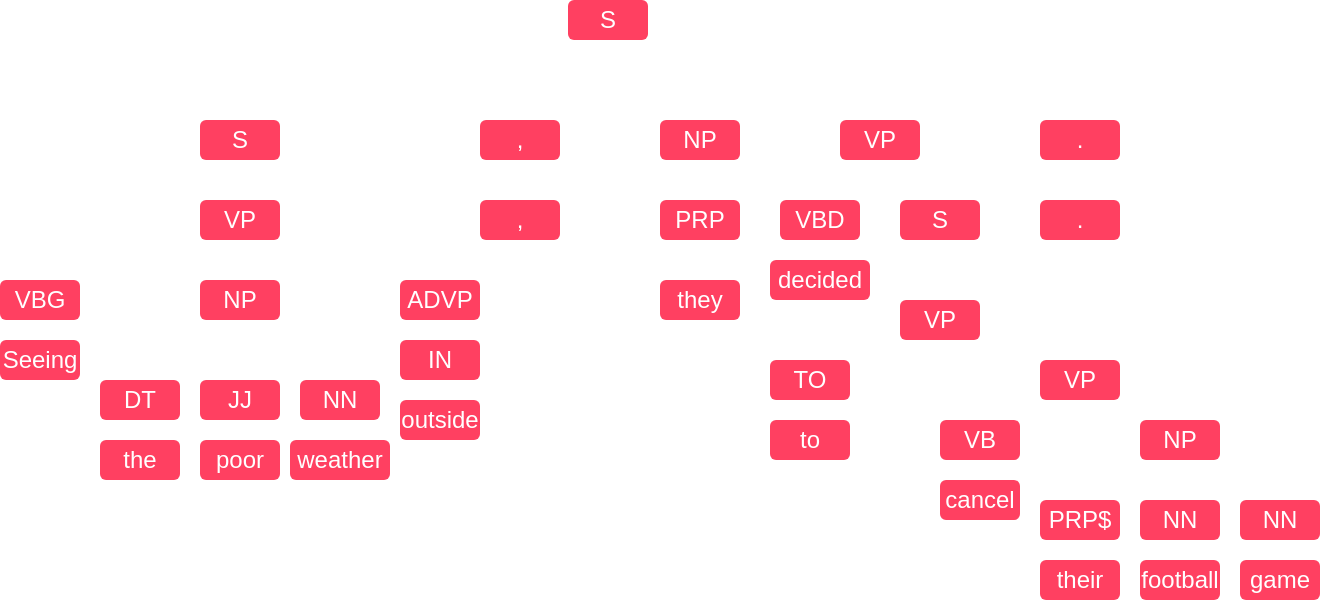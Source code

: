 <mxfile version="12.2.6" type="device" pages="1"><diagram id="y1CanreuWjRoeo5zHI3Q" name="Page-1"><mxGraphModel dx="691" dy="407" grid="1" gridSize="10" guides="1" tooltips="1" connect="1" arrows="1" fold="1" page="1" pageScale="1" pageWidth="827" pageHeight="1169" math="0" shadow="0"><root><mxCell id="0"/><mxCell id="1" parent="0"/><mxCell id="8iZlx7jQOE2jGLIJLTD4-42" style="edgeStyle=orthogonalEdgeStyle;rounded=0;orthogonalLoop=1;jettySize=auto;html=1;exitX=0;exitY=0.5;exitDx=0;exitDy=0;entryX=0.5;entryY=0;entryDx=0;entryDy=0;endArrow=none;endFill=0;fillColor=#FFFFFF;strokeColor=#FFFFFF;" parent="1" source="8iZlx7jQOE2jGLIJLTD4-1" target="8iZlx7jQOE2jGLIJLTD4-2" edge="1"><mxGeometry relative="1" as="geometry"/></mxCell><mxCell id="8iZlx7jQOE2jGLIJLTD4-45" style="edgeStyle=orthogonalEdgeStyle;rounded=0;orthogonalLoop=1;jettySize=auto;html=1;exitX=1;exitY=0.75;exitDx=0;exitDy=0;entryX=0.5;entryY=0;entryDx=0;entryDy=0;endArrow=none;endFill=0;strokeColor=#FFFFFF;" parent="1" source="8iZlx7jQOE2jGLIJLTD4-1" target="8iZlx7jQOE2jGLIJLTD4-5" edge="1"><mxGeometry relative="1" as="geometry"><Array as="points"><mxPoint x="580" y="55"/></Array></mxGeometry></mxCell><mxCell id="8iZlx7jQOE2jGLIJLTD4-48" style="edgeStyle=orthogonalEdgeStyle;rounded=0;orthogonalLoop=1;jettySize=auto;html=1;exitX=0.25;exitY=1;exitDx=0;exitDy=0;entryX=0.5;entryY=0;entryDx=0;entryDy=0;endArrow=none;endFill=0;strokeColor=#FFFFFF;" parent="1" source="8iZlx7jQOE2jGLIJLTD4-1" target="8iZlx7jQOE2jGLIJLTD4-3" edge="1"><mxGeometry relative="1" as="geometry"/></mxCell><mxCell id="8iZlx7jQOE2jGLIJLTD4-49" style="edgeStyle=orthogonalEdgeStyle;rounded=0;orthogonalLoop=1;jettySize=auto;html=1;exitX=0.75;exitY=1;exitDx=0;exitDy=0;entryX=0.5;entryY=0;entryDx=0;entryDy=0;endArrow=none;endFill=0;strokeColor=#FFFFFF;" parent="1" source="8iZlx7jQOE2jGLIJLTD4-1" target="8iZlx7jQOE2jGLIJLTD4-4" edge="1"><mxGeometry relative="1" as="geometry"/></mxCell><mxCell id="8iZlx7jQOE2jGLIJLTD4-57" style="edgeStyle=orthogonalEdgeStyle;rounded=0;orthogonalLoop=1;jettySize=auto;html=1;exitX=1;exitY=0.25;exitDx=0;exitDy=0;entryX=0.5;entryY=0;entryDx=0;entryDy=0;endArrow=none;endFill=0;strokeColor=#FFFFFF;" parent="1" source="8iZlx7jQOE2jGLIJLTD4-1" target="8iZlx7jQOE2jGLIJLTD4-6" edge="1"><mxGeometry relative="1" as="geometry"/></mxCell><mxCell id="8iZlx7jQOE2jGLIJLTD4-1" value="&lt;font color=&quot;#ffffff&quot;&gt;S&lt;/font&gt;" style="text;html=1;strokeColor=none;fillColor=#FF4061;align=center;verticalAlign=middle;whiteSpace=wrap;rounded=1;glass=0;" parent="1" vertex="1"><mxGeometry x="424" y="40" width="40" height="20" as="geometry"/></mxCell><mxCell id="8iZlx7jQOE2jGLIJLTD4-52" style="edgeStyle=orthogonalEdgeStyle;rounded=0;orthogonalLoop=1;jettySize=auto;html=1;exitX=0.5;exitY=1;exitDx=0;exitDy=0;entryX=0.5;entryY=0;entryDx=0;entryDy=0;endArrow=none;endFill=0;strokeColor=#FFFFFF;" parent="1" source="8iZlx7jQOE2jGLIJLTD4-2" target="8iZlx7jQOE2jGLIJLTD4-7" edge="1"><mxGeometry relative="1" as="geometry"/></mxCell><mxCell id="8iZlx7jQOE2jGLIJLTD4-2" value="&lt;font color=&quot;#ffffff&quot;&gt;S&lt;/font&gt;" style="text;html=1;strokeColor=none;fillColor=#FF4061;align=center;verticalAlign=middle;whiteSpace=wrap;rounded=1;glass=0;" parent="1" vertex="1"><mxGeometry x="240" y="100" width="40" height="20" as="geometry"/></mxCell><mxCell id="8iZlx7jQOE2jGLIJLTD4-53" style="edgeStyle=orthogonalEdgeStyle;rounded=0;orthogonalLoop=1;jettySize=auto;html=1;exitX=0.5;exitY=1;exitDx=0;exitDy=0;entryX=0.5;entryY=0;entryDx=0;entryDy=0;endArrow=none;endFill=0;strokeColor=#FFFFFF;" parent="1" source="8iZlx7jQOE2jGLIJLTD4-3" target="8iZlx7jQOE2jGLIJLTD4-20" edge="1"><mxGeometry relative="1" as="geometry"/></mxCell><mxCell id="8iZlx7jQOE2jGLIJLTD4-3" value="&lt;font color=&quot;#ffffff&quot;&gt;,&lt;/font&gt;" style="text;html=1;strokeColor=none;fillColor=#FF4061;align=center;verticalAlign=middle;whiteSpace=wrap;rounded=1;glass=0;" parent="1" vertex="1"><mxGeometry x="380" y="100" width="40" height="20" as="geometry"/></mxCell><mxCell id="8iZlx7jQOE2jGLIJLTD4-54" style="edgeStyle=orthogonalEdgeStyle;rounded=0;orthogonalLoop=1;jettySize=auto;html=1;exitX=0.5;exitY=1;exitDx=0;exitDy=0;entryX=0.5;entryY=0;entryDx=0;entryDy=0;endArrow=none;endFill=0;strokeColor=#FFFFFF;" parent="1" source="8iZlx7jQOE2jGLIJLTD4-4" target="8iZlx7jQOE2jGLIJLTD4-21" edge="1"><mxGeometry relative="1" as="geometry"/></mxCell><mxCell id="8iZlx7jQOE2jGLIJLTD4-4" value="&lt;font color=&quot;#ffffff&quot;&gt;NP&lt;/font&gt;" style="text;html=1;strokeColor=none;fillColor=#FF4061;align=center;verticalAlign=middle;whiteSpace=wrap;rounded=1;glass=0;" parent="1" vertex="1"><mxGeometry x="470" y="100" width="40" height="20" as="geometry"/></mxCell><mxCell id="8iZlx7jQOE2jGLIJLTD4-55" style="edgeStyle=orthogonalEdgeStyle;rounded=0;orthogonalLoop=1;jettySize=auto;html=1;exitX=0.25;exitY=1;exitDx=0;exitDy=0;entryX=0.5;entryY=0;entryDx=0;entryDy=0;endArrow=none;endFill=0;strokeColor=#FFFFFF;" parent="1" source="8iZlx7jQOE2jGLIJLTD4-5" target="8iZlx7jQOE2jGLIJLTD4-23" edge="1"><mxGeometry relative="1" as="geometry"><Array as="points"><mxPoint x="570" y="130"/><mxPoint x="550" y="130"/></Array></mxGeometry></mxCell><mxCell id="8iZlx7jQOE2jGLIJLTD4-56" style="edgeStyle=orthogonalEdgeStyle;rounded=0;orthogonalLoop=1;jettySize=auto;html=1;exitX=0.75;exitY=1;exitDx=0;exitDy=0;entryX=0.5;entryY=0;entryDx=0;entryDy=0;endArrow=none;endFill=0;strokeColor=#FFFFFF;" parent="1" source="8iZlx7jQOE2jGLIJLTD4-5" target="8iZlx7jQOE2jGLIJLTD4-24" edge="1"><mxGeometry relative="1" as="geometry"><Array as="points"><mxPoint x="590" y="130"/><mxPoint x="610" y="130"/></Array></mxGeometry></mxCell><mxCell id="8iZlx7jQOE2jGLIJLTD4-5" value="&lt;font color=&quot;#ffffff&quot;&gt;VP&lt;/font&gt;" style="text;html=1;strokeColor=none;fillColor=#FF4061;align=center;verticalAlign=middle;whiteSpace=wrap;rounded=1;glass=0;" parent="1" vertex="1"><mxGeometry x="560" y="100" width="40" height="20" as="geometry"/></mxCell><mxCell id="8iZlx7jQOE2jGLIJLTD4-59" style="edgeStyle=orthogonalEdgeStyle;rounded=0;orthogonalLoop=1;jettySize=auto;html=1;exitX=0.5;exitY=1;exitDx=0;exitDy=0;entryX=0.5;entryY=0;entryDx=0;entryDy=0;endArrow=none;endFill=0;strokeColor=#FFFFFF;" parent="1" source="8iZlx7jQOE2jGLIJLTD4-6" target="8iZlx7jQOE2jGLIJLTD4-58" edge="1"><mxGeometry relative="1" as="geometry"/></mxCell><mxCell id="8iZlx7jQOE2jGLIJLTD4-6" value="&lt;font color=&quot;#ffffff&quot;&gt;.&lt;/font&gt;" style="text;html=1;strokeColor=none;fillColor=#FF4061;align=center;verticalAlign=middle;whiteSpace=wrap;rounded=1;glass=0;" parent="1" vertex="1"><mxGeometry x="660" y="100" width="40" height="20" as="geometry"/></mxCell><mxCell id="8iZlx7jQOE2jGLIJLTD4-60" style="edgeStyle=orthogonalEdgeStyle;rounded=0;orthogonalLoop=1;jettySize=auto;html=1;exitX=0;exitY=0.5;exitDx=0;exitDy=0;entryX=0.5;entryY=0;entryDx=0;entryDy=0;endArrow=none;endFill=0;strokeColor=#FFFFFF;" parent="1" source="8iZlx7jQOE2jGLIJLTD4-7" target="8iZlx7jQOE2jGLIJLTD4-8" edge="1"><mxGeometry relative="1" as="geometry"/></mxCell><mxCell id="8iZlx7jQOE2jGLIJLTD4-61" style="edgeStyle=orthogonalEdgeStyle;rounded=0;orthogonalLoop=1;jettySize=auto;html=1;exitX=1;exitY=0.5;exitDx=0;exitDy=0;entryX=0.5;entryY=0;entryDx=0;entryDy=0;endArrow=none;endFill=0;strokeColor=#FFFFFF;" parent="1" source="8iZlx7jQOE2jGLIJLTD4-7" target="8iZlx7jQOE2jGLIJLTD4-10" edge="1"><mxGeometry relative="1" as="geometry"/></mxCell><mxCell id="8iZlx7jQOE2jGLIJLTD4-62" style="edgeStyle=orthogonalEdgeStyle;rounded=0;orthogonalLoop=1;jettySize=auto;html=1;exitX=0.5;exitY=1;exitDx=0;exitDy=0;entryX=0.5;entryY=0;entryDx=0;entryDy=0;endArrow=none;endFill=0;strokeColor=#FFFFFF;" parent="1" source="8iZlx7jQOE2jGLIJLTD4-7" target="8iZlx7jQOE2jGLIJLTD4-9" edge="1"><mxGeometry relative="1" as="geometry"/></mxCell><mxCell id="8iZlx7jQOE2jGLIJLTD4-7" value="&lt;font color=&quot;#ffffff&quot;&gt;VP&lt;/font&gt;" style="text;html=1;strokeColor=none;fillColor=#FF4061;align=center;verticalAlign=middle;whiteSpace=wrap;rounded=1;glass=0;" parent="1" vertex="1"><mxGeometry x="240" y="140" width="40" height="20" as="geometry"/></mxCell><mxCell id="8iZlx7jQOE2jGLIJLTD4-63" style="edgeStyle=orthogonalEdgeStyle;rounded=0;orthogonalLoop=1;jettySize=auto;html=1;exitX=0.5;exitY=1;exitDx=0;exitDy=0;entryX=0.5;entryY=0;entryDx=0;entryDy=0;endArrow=none;endFill=0;strokeColor=#FFFFFF;" parent="1" source="8iZlx7jQOE2jGLIJLTD4-8" target="8iZlx7jQOE2jGLIJLTD4-17" edge="1"><mxGeometry relative="1" as="geometry"/></mxCell><mxCell id="8iZlx7jQOE2jGLIJLTD4-8" value="&lt;font color=&quot;#ffffff&quot;&gt;VBG&lt;/font&gt;" style="text;html=1;strokeColor=none;fillColor=#FF4061;align=center;verticalAlign=middle;whiteSpace=wrap;rounded=1;" parent="1" vertex="1"><mxGeometry x="140" y="180" width="40" height="20" as="geometry"/></mxCell><mxCell id="8iZlx7jQOE2jGLIJLTD4-64" style="edgeStyle=orthogonalEdgeStyle;rounded=0;orthogonalLoop=1;jettySize=auto;html=1;exitX=0;exitY=0.5;exitDx=0;exitDy=0;entryX=0.5;entryY=0;entryDx=0;entryDy=0;endArrow=none;endFill=0;strokeColor=#FFFFFF;" parent="1" source="8iZlx7jQOE2jGLIJLTD4-9" target="8iZlx7jQOE2jGLIJLTD4-11" edge="1"><mxGeometry relative="1" as="geometry"/></mxCell><mxCell id="8iZlx7jQOE2jGLIJLTD4-65" style="edgeStyle=orthogonalEdgeStyle;rounded=0;orthogonalLoop=1;jettySize=auto;html=1;exitX=0.5;exitY=1;exitDx=0;exitDy=0;entryX=0.5;entryY=0;entryDx=0;entryDy=0;endArrow=none;endFill=0;strokeColor=#FFFFFF;" parent="1" source="8iZlx7jQOE2jGLIJLTD4-9" target="8iZlx7jQOE2jGLIJLTD4-12" edge="1"><mxGeometry relative="1" as="geometry"/></mxCell><mxCell id="8iZlx7jQOE2jGLIJLTD4-66" style="edgeStyle=orthogonalEdgeStyle;rounded=0;orthogonalLoop=1;jettySize=auto;html=1;exitX=1;exitY=0.5;exitDx=0;exitDy=0;entryX=0.5;entryY=0;entryDx=0;entryDy=0;endArrow=none;endFill=0;strokeColor=#FFFFFF;" parent="1" source="8iZlx7jQOE2jGLIJLTD4-9" target="8iZlx7jQOE2jGLIJLTD4-13" edge="1"><mxGeometry relative="1" as="geometry"/></mxCell><mxCell id="8iZlx7jQOE2jGLIJLTD4-9" value="&lt;font color=&quot;#ffffff&quot;&gt;NP&lt;/font&gt;" style="text;html=1;strokeColor=none;fillColor=#FF4061;align=center;verticalAlign=middle;whiteSpace=wrap;rounded=1;glass=0;" parent="1" vertex="1"><mxGeometry x="240" y="180" width="40" height="20" as="geometry"/></mxCell><mxCell id="8iZlx7jQOE2jGLIJLTD4-70" style="edgeStyle=orthogonalEdgeStyle;rounded=0;orthogonalLoop=1;jettySize=auto;html=1;exitX=0.5;exitY=1;exitDx=0;exitDy=0;entryX=0.5;entryY=0;entryDx=0;entryDy=0;endArrow=none;endFill=0;strokeColor=#FFFFFF;" parent="1" source="8iZlx7jQOE2jGLIJLTD4-10" target="8iZlx7jQOE2jGLIJLTD4-18" edge="1"><mxGeometry relative="1" as="geometry"/></mxCell><mxCell id="8iZlx7jQOE2jGLIJLTD4-10" value="&lt;font color=&quot;#ffffff&quot;&gt;ADVP&lt;/font&gt;" style="text;html=1;strokeColor=none;fillColor=#FF4061;align=center;verticalAlign=middle;whiteSpace=wrap;rounded=1;glass=0;" parent="1" vertex="1"><mxGeometry x="340" y="180" width="40" height="20" as="geometry"/></mxCell><mxCell id="8iZlx7jQOE2jGLIJLTD4-67" style="edgeStyle=orthogonalEdgeStyle;rounded=0;orthogonalLoop=1;jettySize=auto;html=1;exitX=0.5;exitY=1;exitDx=0;exitDy=0;entryX=0.5;entryY=0;entryDx=0;entryDy=0;endArrow=none;endFill=0;strokeColor=#FFFFFF;" parent="1" source="8iZlx7jQOE2jGLIJLTD4-11" target="8iZlx7jQOE2jGLIJLTD4-14" edge="1"><mxGeometry relative="1" as="geometry"/></mxCell><mxCell id="8iZlx7jQOE2jGLIJLTD4-11" value="&lt;font color=&quot;#ffffff&quot;&gt;DT&lt;/font&gt;" style="text;html=1;strokeColor=none;fillColor=#FF4061;align=center;verticalAlign=middle;whiteSpace=wrap;rounded=1;glass=0;" parent="1" vertex="1"><mxGeometry x="190" y="230" width="40" height="20" as="geometry"/></mxCell><mxCell id="8iZlx7jQOE2jGLIJLTD4-68" style="edgeStyle=orthogonalEdgeStyle;rounded=0;orthogonalLoop=1;jettySize=auto;html=1;exitX=0.5;exitY=1;exitDx=0;exitDy=0;entryX=0.5;entryY=0;entryDx=0;entryDy=0;endArrow=none;endFill=0;strokeColor=#FFFFFF;" parent="1" source="8iZlx7jQOE2jGLIJLTD4-12" target="8iZlx7jQOE2jGLIJLTD4-15" edge="1"><mxGeometry relative="1" as="geometry"/></mxCell><mxCell id="8iZlx7jQOE2jGLIJLTD4-12" value="&lt;font color=&quot;#ffffff&quot;&gt;JJ&lt;/font&gt;" style="text;html=1;strokeColor=none;fillColor=#FF4061;align=center;verticalAlign=middle;whiteSpace=wrap;rounded=1;glass=0;" parent="1" vertex="1"><mxGeometry x="240" y="230" width="40" height="20" as="geometry"/></mxCell><mxCell id="8iZlx7jQOE2jGLIJLTD4-69" style="edgeStyle=orthogonalEdgeStyle;rounded=0;orthogonalLoop=1;jettySize=auto;html=1;exitX=0.5;exitY=1;exitDx=0;exitDy=0;entryX=0.5;entryY=0;entryDx=0;entryDy=0;endArrow=none;endFill=0;strokeColor=#FFFFFF;" parent="1" source="8iZlx7jQOE2jGLIJLTD4-13" target="8iZlx7jQOE2jGLIJLTD4-16" edge="1"><mxGeometry relative="1" as="geometry"/></mxCell><mxCell id="8iZlx7jQOE2jGLIJLTD4-13" value="&lt;font color=&quot;#ffffff&quot;&gt;NN&lt;/font&gt;" style="text;html=1;strokeColor=none;fillColor=#FF4061;align=center;verticalAlign=middle;whiteSpace=wrap;rounded=1;glass=0;" parent="1" vertex="1"><mxGeometry x="290" y="230" width="40" height="20" as="geometry"/></mxCell><mxCell id="8iZlx7jQOE2jGLIJLTD4-14" value="&lt;font color=&quot;#ffffff&quot;&gt;the&lt;/font&gt;" style="text;html=1;strokeColor=none;fillColor=#FF4061;align=center;verticalAlign=middle;whiteSpace=wrap;rounded=1;fontColor=#333333;glass=0;" parent="1" vertex="1"><mxGeometry x="190" y="260" width="40" height="20" as="geometry"/></mxCell><mxCell id="8iZlx7jQOE2jGLIJLTD4-15" value="&lt;font color=&quot;#ffffff&quot;&gt;poor&lt;/font&gt;" style="text;html=1;strokeColor=none;fillColor=#FF4061;align=center;verticalAlign=middle;whiteSpace=wrap;rounded=1;fontColor=#333333;glass=0;" parent="1" vertex="1"><mxGeometry x="240" y="260" width="40" height="20" as="geometry"/></mxCell><mxCell id="8iZlx7jQOE2jGLIJLTD4-16" value="&lt;font color=&quot;#ffffff&quot;&gt;weather&lt;/font&gt;" style="text;html=1;strokeColor=none;fillColor=#FF4061;align=center;verticalAlign=middle;whiteSpace=wrap;rounded=1;fontColor=#333333;glass=0;" parent="1" vertex="1"><mxGeometry x="285" y="260" width="50" height="20" as="geometry"/></mxCell><mxCell id="8iZlx7jQOE2jGLIJLTD4-17" value="&lt;font color=&quot;#ffffff&quot;&gt;Seeing&lt;/font&gt;" style="text;html=1;strokeColor=none;fillColor=#FF4061;align=center;verticalAlign=middle;whiteSpace=wrap;rounded=1;fontColor=#333333;glass=0;" parent="1" vertex="1"><mxGeometry x="140" y="210" width="40" height="20" as="geometry"/></mxCell><mxCell id="8iZlx7jQOE2jGLIJLTD4-71" style="edgeStyle=orthogonalEdgeStyle;rounded=0;orthogonalLoop=1;jettySize=auto;html=1;exitX=0.5;exitY=1;exitDx=0;exitDy=0;entryX=0.5;entryY=0;entryDx=0;entryDy=0;endArrow=none;endFill=0;strokeColor=#FFFFFF;" parent="1" source="8iZlx7jQOE2jGLIJLTD4-18" target="8iZlx7jQOE2jGLIJLTD4-19" edge="1"><mxGeometry relative="1" as="geometry"/></mxCell><mxCell id="8iZlx7jQOE2jGLIJLTD4-18" value="&lt;font color=&quot;#ffffff&quot;&gt;IN&lt;/font&gt;" style="text;html=1;strokeColor=none;fillColor=#FF4061;align=center;verticalAlign=middle;whiteSpace=wrap;rounded=1;glass=0;" parent="1" vertex="1"><mxGeometry x="340" y="210" width="40" height="20" as="geometry"/></mxCell><mxCell id="8iZlx7jQOE2jGLIJLTD4-19" value="&lt;font color=&quot;#ffffff&quot;&gt;outside&lt;/font&gt;" style="text;html=1;strokeColor=none;fillColor=#FF4061;align=center;verticalAlign=middle;whiteSpace=wrap;rounded=1;fontColor=#333333;glass=0;" parent="1" vertex="1"><mxGeometry x="340" y="240" width="40" height="20" as="geometry"/></mxCell><mxCell id="8iZlx7jQOE2jGLIJLTD4-20" value="&lt;font color=&quot;#ffffff&quot;&gt;,&lt;/font&gt;" style="text;html=1;align=center;verticalAlign=middle;whiteSpace=wrap;rounded=1;fillColor=#FF4061;strokeColor=none;fontColor=#333333;glass=0;" parent="1" vertex="1"><mxGeometry x="380" y="140" width="40" height="20" as="geometry"/></mxCell><mxCell id="8iZlx7jQOE2jGLIJLTD4-72" style="edgeStyle=orthogonalEdgeStyle;rounded=0;orthogonalLoop=1;jettySize=auto;html=1;exitX=0.5;exitY=1;exitDx=0;exitDy=0;entryX=0.5;entryY=0;entryDx=0;entryDy=0;endArrow=none;endFill=0;strokeColor=#FFFFFF;" parent="1" source="8iZlx7jQOE2jGLIJLTD4-21" target="8iZlx7jQOE2jGLIJLTD4-22" edge="1"><mxGeometry relative="1" as="geometry"/></mxCell><mxCell id="8iZlx7jQOE2jGLIJLTD4-21" value="&lt;font color=&quot;#ffffff&quot;&gt;PRP&lt;/font&gt;" style="text;html=1;strokeColor=none;fillColor=#FF4061;align=center;verticalAlign=middle;whiteSpace=wrap;rounded=1;glass=0;" parent="1" vertex="1"><mxGeometry x="470" y="140" width="40" height="20" as="geometry"/></mxCell><mxCell id="8iZlx7jQOE2jGLIJLTD4-22" value="&lt;font color=&quot;#ffffff&quot;&gt;they&lt;/font&gt;" style="text;html=1;strokeColor=none;fillColor=#FF4061;align=center;verticalAlign=middle;whiteSpace=wrap;rounded=1;fontColor=#333333;glass=0;" parent="1" vertex="1"><mxGeometry x="470" y="180" width="40" height="20" as="geometry"/></mxCell><mxCell id="8iZlx7jQOE2jGLIJLTD4-73" style="edgeStyle=orthogonalEdgeStyle;rounded=0;orthogonalLoop=1;jettySize=auto;html=1;exitX=0.5;exitY=1;exitDx=0;exitDy=0;entryX=0.5;entryY=0;entryDx=0;entryDy=0;endArrow=none;endFill=0;strokeColor=#FFFFFF;" parent="1" source="8iZlx7jQOE2jGLIJLTD4-23" target="8iZlx7jQOE2jGLIJLTD4-25" edge="1"><mxGeometry relative="1" as="geometry"/></mxCell><mxCell id="8iZlx7jQOE2jGLIJLTD4-23" value="&lt;font color=&quot;#ffffff&quot;&gt;VBD&lt;/font&gt;" style="text;html=1;strokeColor=none;fillColor=#FF4061;align=center;verticalAlign=middle;whiteSpace=wrap;rounded=1;glass=0;" parent="1" vertex="1"><mxGeometry x="530" y="140" width="40" height="20" as="geometry"/></mxCell><mxCell id="8iZlx7jQOE2jGLIJLTD4-74" style="edgeStyle=orthogonalEdgeStyle;rounded=0;orthogonalLoop=1;jettySize=auto;html=1;exitX=0.5;exitY=1;exitDx=0;exitDy=0;entryX=0.5;entryY=0;entryDx=0;entryDy=0;endArrow=none;endFill=0;strokeColor=#FFFFFF;" parent="1" source="8iZlx7jQOE2jGLIJLTD4-24" target="8iZlx7jQOE2jGLIJLTD4-26" edge="1"><mxGeometry relative="1" as="geometry"/></mxCell><mxCell id="8iZlx7jQOE2jGLIJLTD4-24" value="&lt;font color=&quot;#ffffff&quot;&gt;S&lt;/font&gt;" style="text;html=1;strokeColor=none;fillColor=#FF4061;align=center;verticalAlign=middle;whiteSpace=wrap;rounded=1;glass=0;" parent="1" vertex="1"><mxGeometry x="590" y="140" width="40" height="20" as="geometry"/></mxCell><mxCell id="8iZlx7jQOE2jGLIJLTD4-25" value="&lt;font color=&quot;#ffffff&quot;&gt;decided&lt;/font&gt;" style="text;html=1;strokeColor=none;fillColor=#FF4061;align=center;verticalAlign=middle;whiteSpace=wrap;rounded=1;fontColor=#333333;glass=0;" parent="1" vertex="1"><mxGeometry x="525" y="170" width="50" height="20" as="geometry"/></mxCell><mxCell id="8iZlx7jQOE2jGLIJLTD4-92" style="edgeStyle=orthogonalEdgeStyle;rounded=0;orthogonalLoop=1;jettySize=auto;html=1;exitX=1;exitY=0.5;exitDx=0;exitDy=0;entryX=0.5;entryY=0;entryDx=0;entryDy=0;endArrow=none;endFill=0;strokeColor=#FFFFFF;" parent="1" source="8iZlx7jQOE2jGLIJLTD4-26" target="8iZlx7jQOE2jGLIJLTD4-28" edge="1"><mxGeometry relative="1" as="geometry"/></mxCell><mxCell id="8iZlx7jQOE2jGLIJLTD4-26" value="&lt;font color=&quot;#ffffff&quot;&gt;VP&lt;/font&gt;" style="text;html=1;strokeColor=none;fillColor=#FF4061;align=center;verticalAlign=middle;whiteSpace=wrap;rounded=1;glass=0;" parent="1" vertex="1"><mxGeometry x="590" y="190" width="40" height="20" as="geometry"/></mxCell><mxCell id="8iZlx7jQOE2jGLIJLTD4-77" style="edgeStyle=orthogonalEdgeStyle;rounded=0;orthogonalLoop=1;jettySize=auto;html=1;exitX=0.5;exitY=1;exitDx=0;exitDy=0;entryX=0.5;entryY=0;entryDx=0;entryDy=0;endArrow=none;endFill=0;strokeColor=#FFFFFF;" parent="1" source="8iZlx7jQOE2jGLIJLTD4-27" target="8iZlx7jQOE2jGLIJLTD4-29" edge="1"><mxGeometry relative="1" as="geometry"/></mxCell><mxCell id="8iZlx7jQOE2jGLIJLTD4-91" style="edgeStyle=orthogonalEdgeStyle;rounded=0;orthogonalLoop=1;jettySize=auto;html=1;exitX=0.5;exitY=0;exitDx=0;exitDy=0;entryX=0;entryY=0.5;entryDx=0;entryDy=0;endArrow=none;endFill=0;strokeColor=#FFFFFF;" parent="1" source="8iZlx7jQOE2jGLIJLTD4-27" target="8iZlx7jQOE2jGLIJLTD4-26" edge="1"><mxGeometry relative="1" as="geometry"/></mxCell><mxCell id="8iZlx7jQOE2jGLIJLTD4-27" value="&lt;font color=&quot;#ffffff&quot;&gt;TO&lt;/font&gt;" style="text;html=1;strokeColor=none;fillColor=#FF4061;align=center;verticalAlign=middle;whiteSpace=wrap;rounded=1;glass=0;" parent="1" vertex="1"><mxGeometry x="525" y="220" width="40" height="20" as="geometry"/></mxCell><mxCell id="8iZlx7jQOE2jGLIJLTD4-78" style="edgeStyle=orthogonalEdgeStyle;rounded=0;orthogonalLoop=1;jettySize=auto;html=1;exitX=0;exitY=0.5;exitDx=0;exitDy=0;entryX=0.5;entryY=0;entryDx=0;entryDy=0;endArrow=none;endFill=0;strokeColor=#FFFFFF;" parent="1" source="8iZlx7jQOE2jGLIJLTD4-28" target="8iZlx7jQOE2jGLIJLTD4-30" edge="1"><mxGeometry relative="1" as="geometry"/></mxCell><mxCell id="8iZlx7jQOE2jGLIJLTD4-79" style="edgeStyle=orthogonalEdgeStyle;rounded=0;orthogonalLoop=1;jettySize=auto;html=1;exitX=1;exitY=0.5;exitDx=0;exitDy=0;entryX=0.5;entryY=0;entryDx=0;entryDy=0;endArrow=none;endFill=0;strokeColor=#FFFFFF;" parent="1" source="8iZlx7jQOE2jGLIJLTD4-28" target="8iZlx7jQOE2jGLIJLTD4-32" edge="1"><mxGeometry relative="1" as="geometry"/></mxCell><mxCell id="8iZlx7jQOE2jGLIJLTD4-28" value="&lt;font color=&quot;#ffffff&quot;&gt;VP&lt;/font&gt;" style="text;html=1;strokeColor=none;fillColor=#FF4061;align=center;verticalAlign=middle;whiteSpace=wrap;rounded=1;glass=0;" parent="1" vertex="1"><mxGeometry x="660" y="220" width="40" height="20" as="geometry"/></mxCell><mxCell id="8iZlx7jQOE2jGLIJLTD4-29" value="&lt;font color=&quot;#ffffff&quot;&gt;to&lt;/font&gt;" style="text;html=1;strokeColor=none;fillColor=#FF4061;align=center;verticalAlign=middle;whiteSpace=wrap;rounded=1;fontColor=#333333;glass=0;" parent="1" vertex="1"><mxGeometry x="525" y="250" width="40" height="20" as="geometry"/></mxCell><mxCell id="8iZlx7jQOE2jGLIJLTD4-80" style="edgeStyle=orthogonalEdgeStyle;rounded=0;orthogonalLoop=1;jettySize=auto;html=1;exitX=0.5;exitY=1;exitDx=0;exitDy=0;entryX=0.5;entryY=0;entryDx=0;entryDy=0;endArrow=none;endFill=0;strokeColor=#FFFFFF;" parent="1" source="8iZlx7jQOE2jGLIJLTD4-30" target="8iZlx7jQOE2jGLIJLTD4-31" edge="1"><mxGeometry relative="1" as="geometry"/></mxCell><mxCell id="8iZlx7jQOE2jGLIJLTD4-30" value="&lt;font color=&quot;#ffffff&quot;&gt;VB&lt;/font&gt;" style="text;html=1;strokeColor=none;fillColor=#FF4061;align=center;verticalAlign=middle;whiteSpace=wrap;rounded=1;glass=0;" parent="1" vertex="1"><mxGeometry x="610" y="250" width="40" height="20" as="geometry"/></mxCell><mxCell id="8iZlx7jQOE2jGLIJLTD4-31" value="&lt;font color=&quot;#ffffff&quot;&gt;cancel&lt;/font&gt;" style="text;html=1;strokeColor=none;fillColor=#FF4061;align=center;verticalAlign=middle;whiteSpace=wrap;rounded=1;fontColor=#333333;glass=0;" parent="1" vertex="1"><mxGeometry x="610" y="280" width="40" height="20" as="geometry"/></mxCell><mxCell id="8iZlx7jQOE2jGLIJLTD4-83" style="edgeStyle=orthogonalEdgeStyle;rounded=0;orthogonalLoop=1;jettySize=auto;html=1;exitX=0;exitY=0.5;exitDx=0;exitDy=0;entryX=0.5;entryY=0;entryDx=0;entryDy=0;endArrow=none;endFill=0;strokeColor=#FFFFFF;" parent="1" source="8iZlx7jQOE2jGLIJLTD4-32" target="8iZlx7jQOE2jGLIJLTD4-33" edge="1"><mxGeometry relative="1" as="geometry"/></mxCell><mxCell id="8iZlx7jQOE2jGLIJLTD4-84" style="edgeStyle=orthogonalEdgeStyle;rounded=0;orthogonalLoop=1;jettySize=auto;html=1;exitX=1;exitY=0.5;exitDx=0;exitDy=0;entryX=0.5;entryY=0;entryDx=0;entryDy=0;endArrow=none;endFill=0;strokeColor=#FFFFFF;" parent="1" source="8iZlx7jQOE2jGLIJLTD4-32" edge="1"><mxGeometry relative="1" as="geometry"><mxPoint x="780" y="290" as="targetPoint"/></mxGeometry></mxCell><mxCell id="8iZlx7jQOE2jGLIJLTD4-85" style="edgeStyle=orthogonalEdgeStyle;rounded=0;orthogonalLoop=1;jettySize=auto;html=1;exitX=0.5;exitY=1;exitDx=0;exitDy=0;entryX=0.5;entryY=0;entryDx=0;entryDy=0;endArrow=none;endFill=0;strokeColor=#FFFFFF;" parent="1" source="8iZlx7jQOE2jGLIJLTD4-32" target="8iZlx7jQOE2jGLIJLTD4-34" edge="1"><mxGeometry relative="1" as="geometry"/></mxCell><mxCell id="8iZlx7jQOE2jGLIJLTD4-32" value="&lt;font color=&quot;#ffffff&quot;&gt;NP&lt;/font&gt;" style="text;html=1;strokeColor=none;fillColor=#FF4061;align=center;verticalAlign=middle;whiteSpace=wrap;rounded=1;glass=0;" parent="1" vertex="1"><mxGeometry x="710" y="250" width="40" height="20" as="geometry"/></mxCell><mxCell id="8iZlx7jQOE2jGLIJLTD4-87" style="edgeStyle=orthogonalEdgeStyle;rounded=0;orthogonalLoop=1;jettySize=auto;html=1;exitX=0.5;exitY=1;exitDx=0;exitDy=0;entryX=0.5;entryY=0;entryDx=0;entryDy=0;endArrow=none;endFill=0;strokeColor=#FFFFFF;" parent="1" source="8iZlx7jQOE2jGLIJLTD4-33" target="8iZlx7jQOE2jGLIJLTD4-38" edge="1"><mxGeometry relative="1" as="geometry"/></mxCell><mxCell id="8iZlx7jQOE2jGLIJLTD4-33" value="&lt;font color=&quot;#ffffff&quot;&gt;PRP$&lt;/font&gt;" style="text;html=1;strokeColor=none;fillColor=#FF4061;align=center;verticalAlign=middle;whiteSpace=wrap;rounded=1;glass=0;" parent="1" vertex="1"><mxGeometry x="660" y="290" width="40" height="20" as="geometry"/></mxCell><mxCell id="8iZlx7jQOE2jGLIJLTD4-88" style="edgeStyle=orthogonalEdgeStyle;rounded=0;orthogonalLoop=1;jettySize=auto;html=1;exitX=0.5;exitY=1;exitDx=0;exitDy=0;entryX=0.5;entryY=0;entryDx=0;entryDy=0;endArrow=none;endFill=0;strokeColor=#FFFFFF;" parent="1" source="8iZlx7jQOE2jGLIJLTD4-34" target="8iZlx7jQOE2jGLIJLTD4-39" edge="1"><mxGeometry relative="1" as="geometry"/></mxCell><mxCell id="8iZlx7jQOE2jGLIJLTD4-34" value="&lt;font color=&quot;#ffffff&quot;&gt;NN&lt;/font&gt;" style="text;html=1;strokeColor=none;fillColor=#FF4061;align=center;verticalAlign=middle;whiteSpace=wrap;rounded=1;glass=0;" parent="1" vertex="1"><mxGeometry x="710" y="290" width="40" height="20" as="geometry"/></mxCell><mxCell id="8iZlx7jQOE2jGLIJLTD4-89" style="edgeStyle=orthogonalEdgeStyle;rounded=0;orthogonalLoop=1;jettySize=auto;html=1;exitX=0.5;exitY=1;exitDx=0;exitDy=0;entryX=0.5;entryY=0;entryDx=0;entryDy=0;endArrow=none;endFill=0;strokeColor=#FFFFFF;" parent="1" edge="1"><mxGeometry relative="1" as="geometry"><mxPoint x="780" y="310" as="sourcePoint"/><mxPoint x="780" y="320" as="targetPoint"/></mxGeometry></mxCell><mxCell id="8iZlx7jQOE2jGLIJLTD4-35" value="&lt;font color=&quot;#ffffff&quot;&gt;NN&lt;/font&gt;" style="text;html=1;strokeColor=none;fillColor=#FF4061;align=center;verticalAlign=middle;whiteSpace=wrap;rounded=1;glass=0;" parent="1" vertex="1"><mxGeometry x="760" y="290" width="40" height="20" as="geometry"/></mxCell><mxCell id="8iZlx7jQOE2jGLIJLTD4-38" value="&lt;font color=&quot;#ffffff&quot;&gt;their&lt;/font&gt;" style="text;html=1;strokeColor=none;fillColor=#FF4061;align=center;verticalAlign=middle;whiteSpace=wrap;rounded=1;fontColor=#333333;glass=0;" parent="1" vertex="1"><mxGeometry x="660" y="320" width="40" height="20" as="geometry"/></mxCell><mxCell id="8iZlx7jQOE2jGLIJLTD4-39" value="&lt;font color=&quot;#ffffff&quot;&gt;football&lt;/font&gt;" style="text;html=1;strokeColor=none;fillColor=#FF4061;align=center;verticalAlign=middle;whiteSpace=wrap;rounded=1;fontColor=#333333;glass=0;" parent="1" vertex="1"><mxGeometry x="710" y="320" width="40" height="20" as="geometry"/></mxCell><mxCell id="8iZlx7jQOE2jGLIJLTD4-40" value="&lt;font color=&quot;#ffffff&quot;&gt;game&lt;/font&gt;" style="text;html=1;strokeColor=none;fillColor=#FF4061;align=center;verticalAlign=middle;whiteSpace=wrap;rounded=1;fontColor=#333333;glass=0;" parent="1" vertex="1"><mxGeometry x="760" y="320" width="40" height="20" as="geometry"/></mxCell><mxCell id="8iZlx7jQOE2jGLIJLTD4-58" value="&lt;font color=&quot;#ffffff&quot;&gt;.&lt;/font&gt;" style="text;html=1;strokeColor=none;fillColor=#FF4061;align=center;verticalAlign=middle;whiteSpace=wrap;rounded=1;fontColor=#333333;glass=0;" parent="1" vertex="1"><mxGeometry x="660" y="140" width="40" height="20" as="geometry"/></mxCell></root></mxGraphModel></diagram></mxfile>
